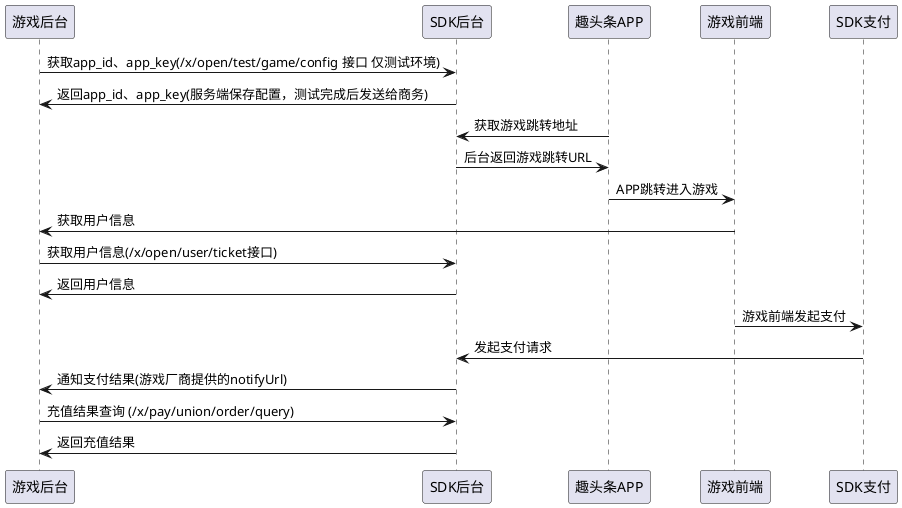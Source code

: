 @startuml

游戏后台   -> SDK后台 :获取app_id、app_key(/x/open/test/game/config 接口 仅测试环境)
SDK后台   -> 游戏后台 :返回app_id、app_key(服务端保存配置，测试完成后发送给商务)
趣头条APP -> SDK后台  :获取游戏跳转地址
SDK后台   -> 趣头条APP :后台返回游戏跳转URL
趣头条APP -> 游戏前端   :APP跳转进入游戏
游戏前端  -> 游戏后台   :获取用户信息
游戏后台  -> SDK后台   :获取用户信息(/x/open/user/ticket接口)
SDK后台  -> 游戏后台   :返回用户信息
游戏前端 -> SDK支付    :游戏前端发起支付
SDK支付 -> SDK后台    :发起支付请求
SDK后台 -> 游戏后台    :通知支付结果(游戏厂商提供的notifyUrl)
游戏后台 -> SDK后台    :充值结果查询 (/x/pay/union/order/query)
SDK后台 -> 游戏后台    :返回充值结果 
@enduml